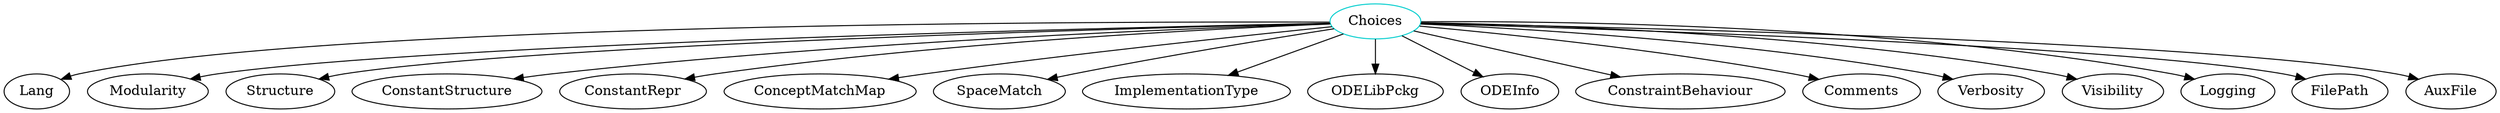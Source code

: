 digraph choices{
Choices -> Lang;
Choices -> Modularity;
Choices -> Structure;
Choices -> ConstantStructure;
Choices -> ConstantRepr;
Choices -> ConceptMatchMap;
Choices -> SpaceMatch;
Choices -> ImplementationType;
Choices -> ODELibPckg;
Choices -> ODEInfo;
Choices -> ConstraintBehaviour;
Choices -> Comments;
Choices -> Verbosity;
Choices -> Visibility;
Choices -> Logging;
Choices -> FilePath;
Choices -> AuxFile;
Choices	[shape=oval, color=cyan3, label="Choices"];
}
